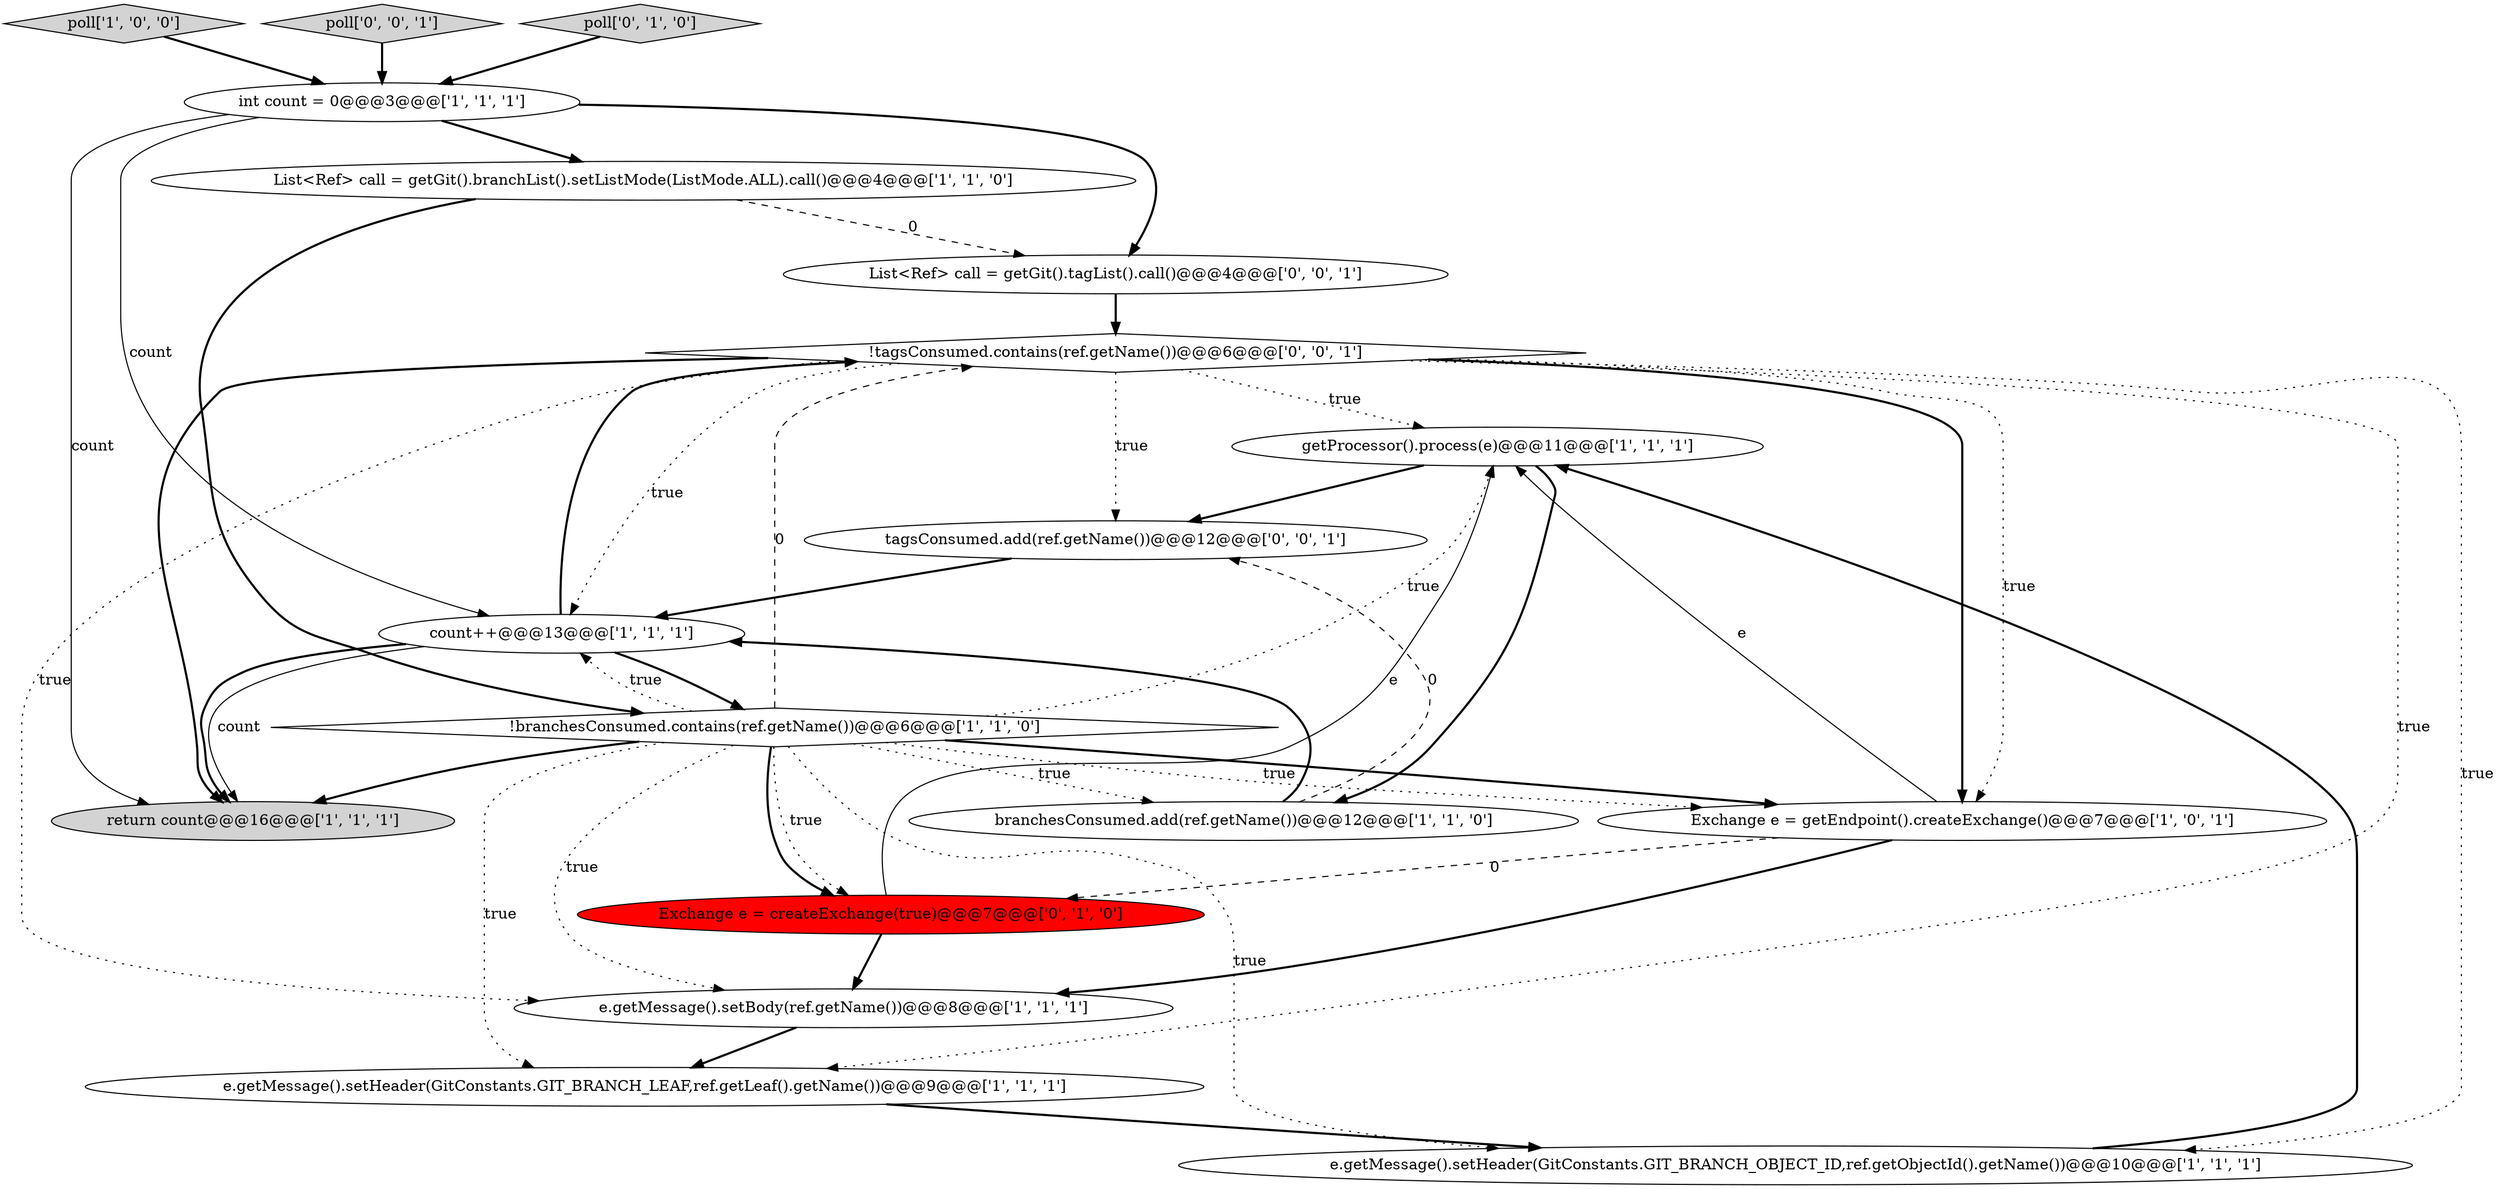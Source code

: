digraph {
15 [style = filled, label = "!tagsConsumed.contains(ref.getName())@@@6@@@['0', '0', '1']", fillcolor = white, shape = diamond image = "AAA0AAABBB3BBB"];
9 [style = filled, label = "getProcessor().process(e)@@@11@@@['1', '1', '1']", fillcolor = white, shape = ellipse image = "AAA0AAABBB1BBB"];
11 [style = filled, label = "Exchange e = getEndpoint().createExchange()@@@7@@@['1', '0', '1']", fillcolor = white, shape = ellipse image = "AAA0AAABBB1BBB"];
14 [style = filled, label = "tagsConsumed.add(ref.getName())@@@12@@@['0', '0', '1']", fillcolor = white, shape = ellipse image = "AAA0AAABBB3BBB"];
3 [style = filled, label = "e.getMessage().setHeader(GitConstants.GIT_BRANCH_LEAF,ref.getLeaf().getName())@@@9@@@['1', '1', '1']", fillcolor = white, shape = ellipse image = "AAA0AAABBB1BBB"];
0 [style = filled, label = "!branchesConsumed.contains(ref.getName())@@@6@@@['1', '1', '0']", fillcolor = white, shape = diamond image = "AAA0AAABBB1BBB"];
5 [style = filled, label = "poll['1', '0', '0']", fillcolor = lightgray, shape = diamond image = "AAA0AAABBB1BBB"];
4 [style = filled, label = "branchesConsumed.add(ref.getName())@@@12@@@['1', '1', '0']", fillcolor = white, shape = ellipse image = "AAA0AAABBB1BBB"];
6 [style = filled, label = "count++@@@13@@@['1', '1', '1']", fillcolor = white, shape = ellipse image = "AAA0AAABBB1BBB"];
16 [style = filled, label = "poll['0', '0', '1']", fillcolor = lightgray, shape = diamond image = "AAA0AAABBB3BBB"];
13 [style = filled, label = "Exchange e = createExchange(true)@@@7@@@['0', '1', '0']", fillcolor = red, shape = ellipse image = "AAA1AAABBB2BBB"];
17 [style = filled, label = "List<Ref> call = getGit().tagList().call()@@@4@@@['0', '0', '1']", fillcolor = white, shape = ellipse image = "AAA0AAABBB3BBB"];
12 [style = filled, label = "poll['0', '1', '0']", fillcolor = lightgray, shape = diamond image = "AAA0AAABBB2BBB"];
1 [style = filled, label = "List<Ref> call = getGit().branchList().setListMode(ListMode.ALL).call()@@@4@@@['1', '1', '0']", fillcolor = white, shape = ellipse image = "AAA0AAABBB1BBB"];
7 [style = filled, label = "int count = 0@@@3@@@['1', '1', '1']", fillcolor = white, shape = ellipse image = "AAA0AAABBB1BBB"];
2 [style = filled, label = "e.getMessage().setHeader(GitConstants.GIT_BRANCH_OBJECT_ID,ref.getObjectId().getName())@@@10@@@['1', '1', '1']", fillcolor = white, shape = ellipse image = "AAA0AAABBB1BBB"];
8 [style = filled, label = "e.getMessage().setBody(ref.getName())@@@8@@@['1', '1', '1']", fillcolor = white, shape = ellipse image = "AAA0AAABBB1BBB"];
10 [style = filled, label = "return count@@@16@@@['1', '1', '1']", fillcolor = lightgray, shape = ellipse image = "AAA0AAABBB1BBB"];
15->10 [style = bold, label=""];
7->1 [style = bold, label=""];
7->17 [style = bold, label=""];
7->10 [style = solid, label="count"];
0->13 [style = dotted, label="true"];
0->13 [style = bold, label=""];
4->6 [style = bold, label=""];
13->9 [style = solid, label="e"];
15->2 [style = dotted, label="true"];
9->4 [style = bold, label=""];
0->4 [style = dotted, label="true"];
8->3 [style = bold, label=""];
16->7 [style = bold, label=""];
0->15 [style = dashed, label="0"];
0->11 [style = bold, label=""];
11->9 [style = solid, label="e"];
6->0 [style = bold, label=""];
1->0 [style = bold, label=""];
2->9 [style = bold, label=""];
15->14 [style = dotted, label="true"];
0->6 [style = dotted, label="true"];
12->7 [style = bold, label=""];
6->15 [style = bold, label=""];
15->9 [style = dotted, label="true"];
0->8 [style = dotted, label="true"];
15->3 [style = dotted, label="true"];
0->10 [style = bold, label=""];
11->13 [style = dashed, label="0"];
1->17 [style = dashed, label="0"];
15->8 [style = dotted, label="true"];
15->11 [style = bold, label=""];
3->2 [style = bold, label=""];
6->10 [style = solid, label="count"];
15->6 [style = dotted, label="true"];
6->10 [style = bold, label=""];
17->15 [style = bold, label=""];
9->14 [style = bold, label=""];
15->11 [style = dotted, label="true"];
11->8 [style = bold, label=""];
5->7 [style = bold, label=""];
4->14 [style = dashed, label="0"];
0->3 [style = dotted, label="true"];
0->2 [style = dotted, label="true"];
13->8 [style = bold, label=""];
7->6 [style = solid, label="count"];
0->11 [style = dotted, label="true"];
0->9 [style = dotted, label="true"];
14->6 [style = bold, label=""];
}
